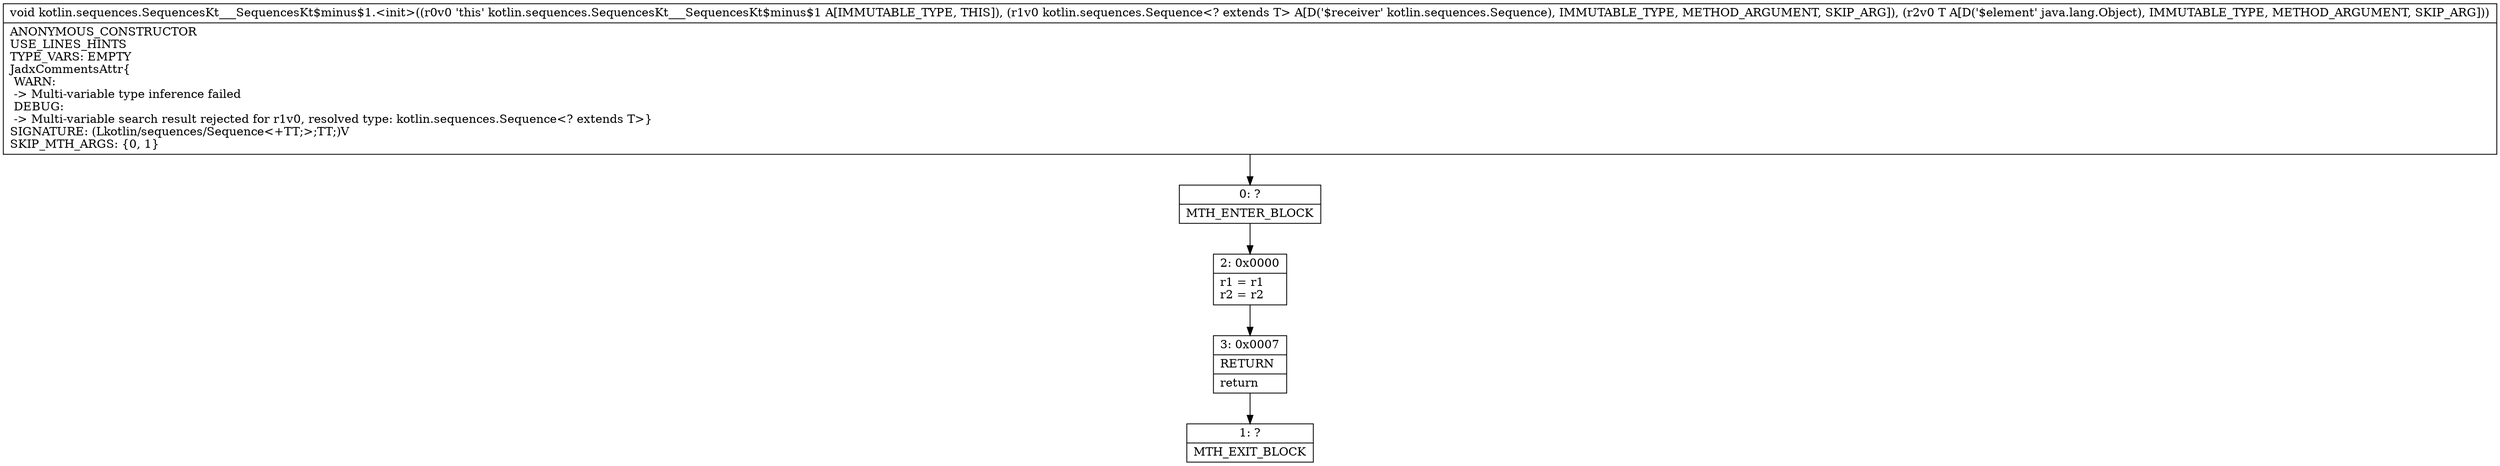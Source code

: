 digraph "CFG forkotlin.sequences.SequencesKt___SequencesKt$minus$1.\<init\>(Lkotlin\/sequences\/Sequence;Ljava\/lang\/Object;)V" {
Node_0 [shape=record,label="{0\:\ ?|MTH_ENTER_BLOCK\l}"];
Node_2 [shape=record,label="{2\:\ 0x0000|r1 = r1\lr2 = r2\l}"];
Node_3 [shape=record,label="{3\:\ 0x0007|RETURN\l|return\l}"];
Node_1 [shape=record,label="{1\:\ ?|MTH_EXIT_BLOCK\l}"];
MethodNode[shape=record,label="{void kotlin.sequences.SequencesKt___SequencesKt$minus$1.\<init\>((r0v0 'this' kotlin.sequences.SequencesKt___SequencesKt$minus$1 A[IMMUTABLE_TYPE, THIS]), (r1v0 kotlin.sequences.Sequence\<? extends T\> A[D('$receiver' kotlin.sequences.Sequence), IMMUTABLE_TYPE, METHOD_ARGUMENT, SKIP_ARG]), (r2v0 T A[D('$element' java.lang.Object), IMMUTABLE_TYPE, METHOD_ARGUMENT, SKIP_ARG]))  | ANONYMOUS_CONSTRUCTOR\lUSE_LINES_HINTS\lTYPE_VARS: EMPTY\lJadxCommentsAttr\{\l WARN: \l \-\> Multi\-variable type inference failed\l DEBUG: \l \-\> Multi\-variable search result rejected for r1v0, resolved type: kotlin.sequences.Sequence\<? extends T\>\}\lSIGNATURE: (Lkotlin\/sequences\/Sequence\<+TT;\>;TT;)V\lSKIP_MTH_ARGS: \{0, 1\}\l}"];
MethodNode -> Node_0;Node_0 -> Node_2;
Node_2 -> Node_3;
Node_3 -> Node_1;
}

